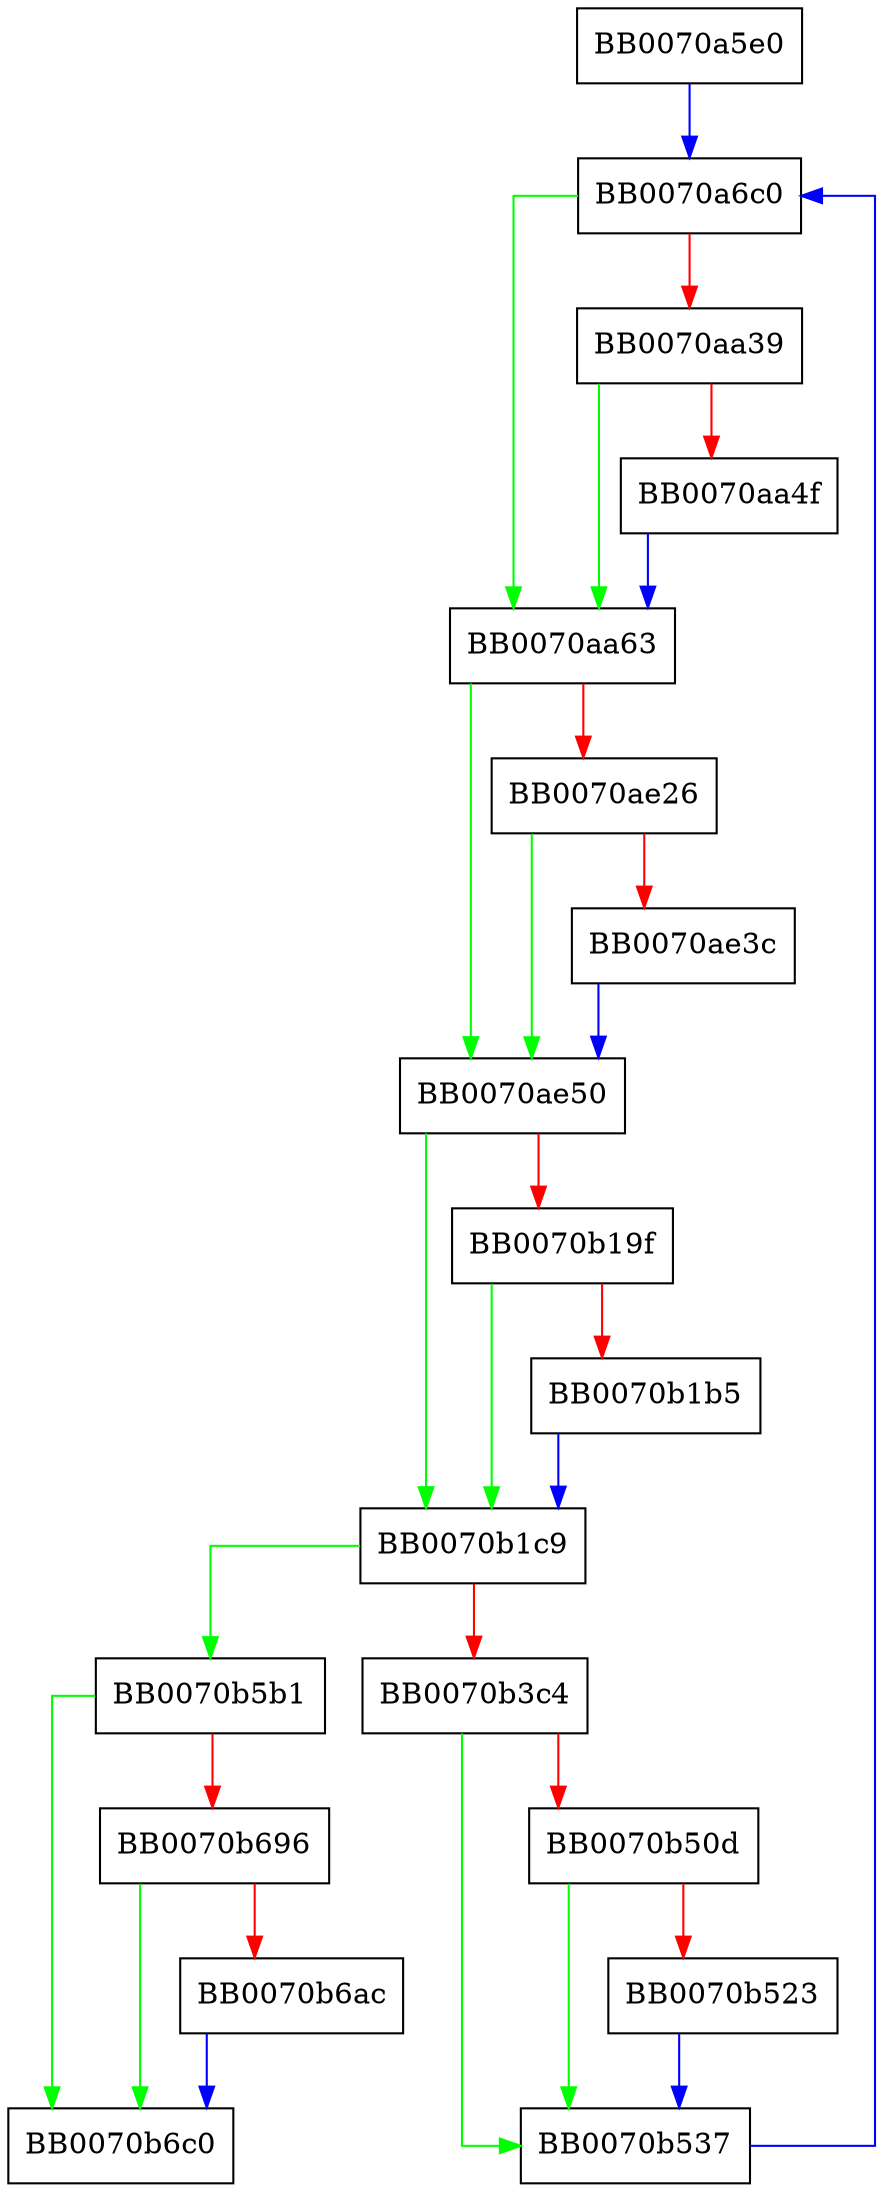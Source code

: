 digraph aesni_cbc_sha1_enc_ssse3 {
  node [shape="box"];
  graph [splines=ortho];
  BB0070a5e0 -> BB0070a6c0 [color="blue"];
  BB0070a6c0 -> BB0070aa63 [color="green"];
  BB0070a6c0 -> BB0070aa39 [color="red"];
  BB0070aa39 -> BB0070aa63 [color="green"];
  BB0070aa39 -> BB0070aa4f [color="red"];
  BB0070aa4f -> BB0070aa63 [color="blue"];
  BB0070aa63 -> BB0070ae50 [color="green"];
  BB0070aa63 -> BB0070ae26 [color="red"];
  BB0070ae26 -> BB0070ae50 [color="green"];
  BB0070ae26 -> BB0070ae3c [color="red"];
  BB0070ae3c -> BB0070ae50 [color="blue"];
  BB0070ae50 -> BB0070b1c9 [color="green"];
  BB0070ae50 -> BB0070b19f [color="red"];
  BB0070b19f -> BB0070b1c9 [color="green"];
  BB0070b19f -> BB0070b1b5 [color="red"];
  BB0070b1b5 -> BB0070b1c9 [color="blue"];
  BB0070b1c9 -> BB0070b5b1 [color="green"];
  BB0070b1c9 -> BB0070b3c4 [color="red"];
  BB0070b3c4 -> BB0070b537 [color="green"];
  BB0070b3c4 -> BB0070b50d [color="red"];
  BB0070b50d -> BB0070b537 [color="green"];
  BB0070b50d -> BB0070b523 [color="red"];
  BB0070b523 -> BB0070b537 [color="blue"];
  BB0070b537 -> BB0070a6c0 [color="blue"];
  BB0070b5b1 -> BB0070b6c0 [color="green"];
  BB0070b5b1 -> BB0070b696 [color="red"];
  BB0070b696 -> BB0070b6c0 [color="green"];
  BB0070b696 -> BB0070b6ac [color="red"];
  BB0070b6ac -> BB0070b6c0 [color="blue"];
}